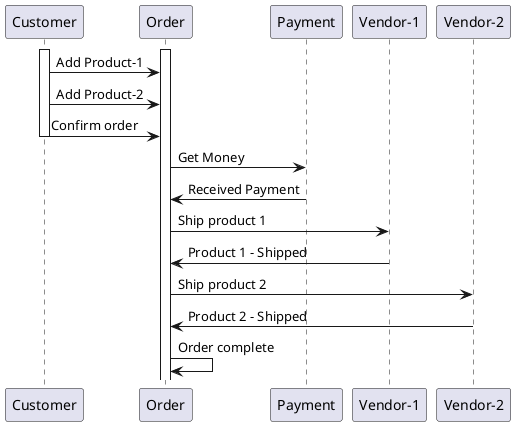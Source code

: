 @startuml
participant Customer
participant Order
participant Payment
participant "Vendor-1"
participant "Vendor-2"
activate Customer
activate Order
Customer -> Order: Add Product-1
Customer -> Order: Add Product-2
Customer -> Order: Confirm order
deactivate Customer
Order -> Payment: Get Money
Payment -> Order: Received Payment
Order -> "Vendor-1": Ship product 1
"Vendor-1" -> Order : Product 1 - Shipped
Order -> "Vendor-2": Ship product 2
"Vendor-2" -> Order : Product 2 - Shipped
Order -> Order:Order complete
@enduml